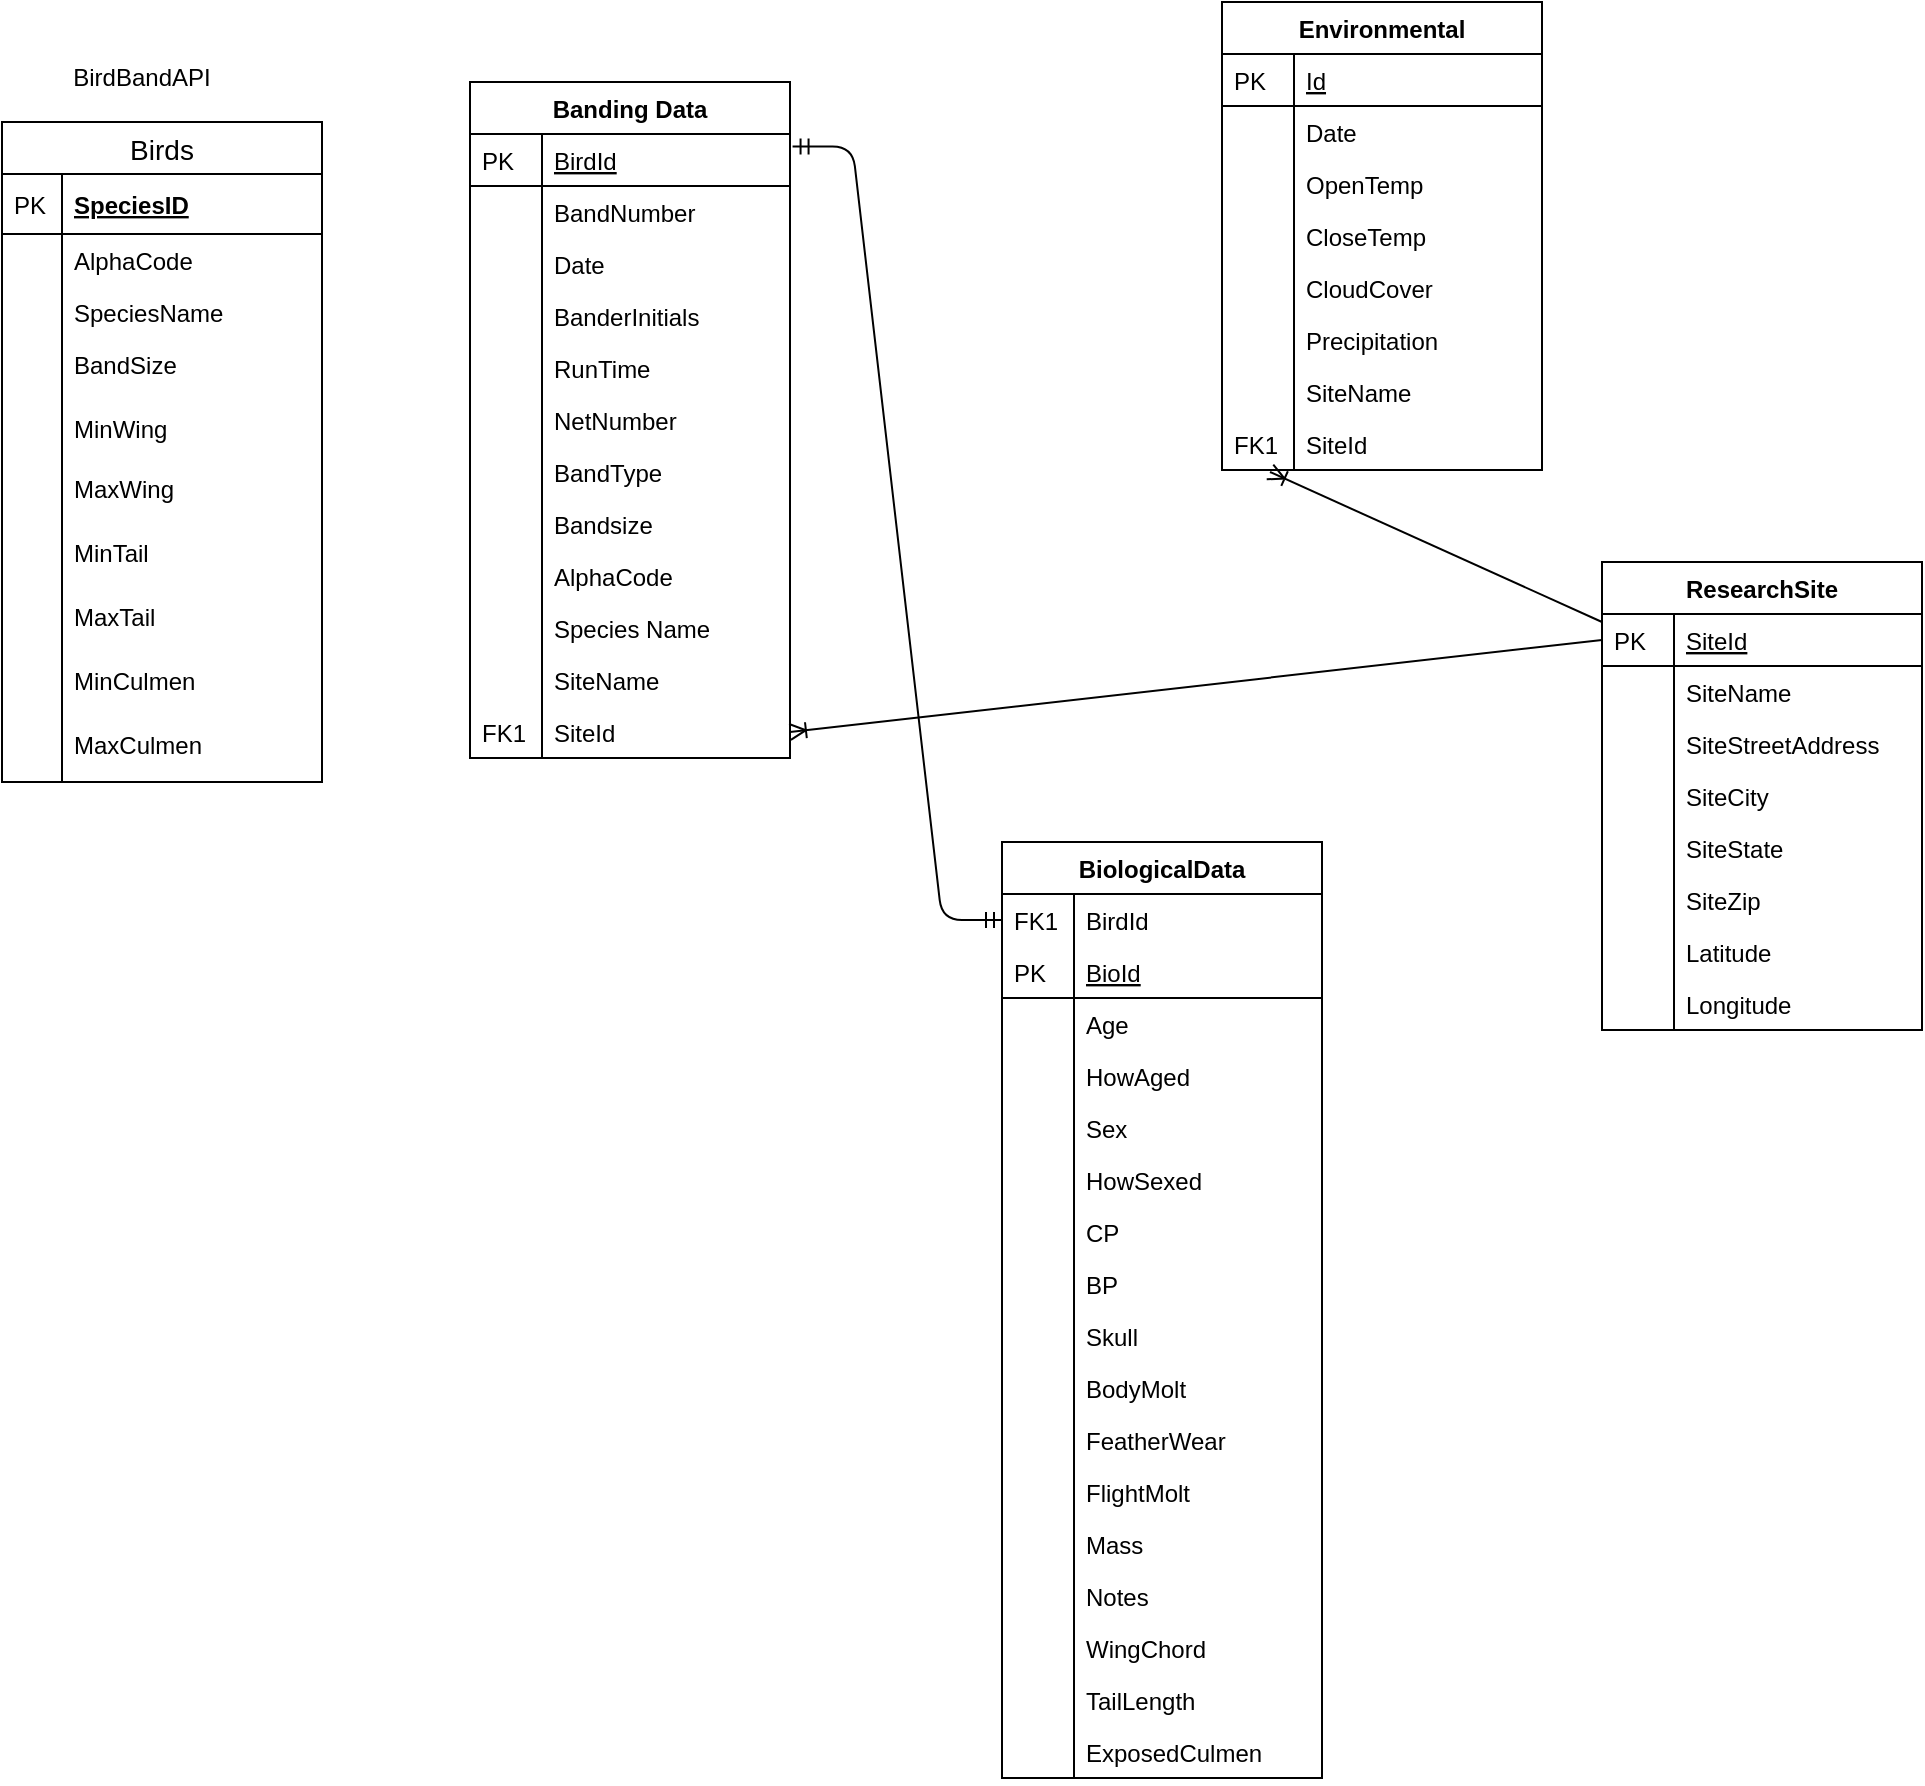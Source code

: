 <mxfile version="13.2.4" type="device"><diagram id="C5RBs43oDa-KdzZeNtuy" name="Page-1"><mxGraphModel dx="1662" dy="822" grid="1" gridSize="10" guides="1" tooltips="1" connect="1" arrows="1" fold="1" page="1" pageScale="1" pageWidth="827" pageHeight="1169" math="0" shadow="0"><root><mxCell id="WIyWlLk6GJQsqaUBKTNV-0"/><mxCell id="WIyWlLk6GJQsqaUBKTNV-1" parent="WIyWlLk6GJQsqaUBKTNV-0"/><mxCell id="emc2ooRk-KcgDP0fOuq4-0" value="Birds" style="swimlane;fontStyle=0;childLayout=stackLayout;horizontal=1;startSize=26;horizontalStack=0;resizeParent=1;resizeParentMax=0;resizeLast=0;collapsible=1;marginBottom=0;align=center;fontSize=14;" parent="WIyWlLk6GJQsqaUBKTNV-1" vertex="1"><mxGeometry x="20" y="80" width="160" height="330" as="geometry"/></mxCell><mxCell id="emc2ooRk-KcgDP0fOuq4-1" value="SpeciesID" style="shape=partialRectangle;top=0;left=0;right=0;bottom=1;align=left;verticalAlign=middle;fillColor=none;spacingLeft=34;spacingRight=4;overflow=hidden;rotatable=0;points=[[0,0.5],[1,0.5]];portConstraint=eastwest;dropTarget=0;fontStyle=5;fontSize=12;" parent="emc2ooRk-KcgDP0fOuq4-0" vertex="1"><mxGeometry y="26" width="160" height="30" as="geometry"/></mxCell><mxCell id="emc2ooRk-KcgDP0fOuq4-2" value="PK" style="shape=partialRectangle;top=0;left=0;bottom=0;fillColor=none;align=left;verticalAlign=middle;spacingLeft=4;spacingRight=4;overflow=hidden;rotatable=0;points=[];portConstraint=eastwest;part=1;fontSize=12;" parent="emc2ooRk-KcgDP0fOuq4-1" vertex="1" connectable="0"><mxGeometry width="30" height="30" as="geometry"/></mxCell><mxCell id="emc2ooRk-KcgDP0fOuq4-3" value="AlphaCode" style="shape=partialRectangle;top=0;left=0;right=0;bottom=0;align=left;verticalAlign=top;fillColor=none;spacingLeft=34;spacingRight=4;overflow=hidden;rotatable=0;points=[[0,0.5],[1,0.5]];portConstraint=eastwest;dropTarget=0;fontSize=12;" parent="emc2ooRk-KcgDP0fOuq4-0" vertex="1"><mxGeometry y="56" width="160" height="26" as="geometry"/></mxCell><mxCell id="emc2ooRk-KcgDP0fOuq4-4" value="" style="shape=partialRectangle;top=0;left=0;bottom=0;fillColor=none;align=left;verticalAlign=top;spacingLeft=4;spacingRight=4;overflow=hidden;rotatable=0;points=[];portConstraint=eastwest;part=1;fontSize=12;" parent="emc2ooRk-KcgDP0fOuq4-3" vertex="1" connectable="0"><mxGeometry width="30" height="26" as="geometry"/></mxCell><mxCell id="emc2ooRk-KcgDP0fOuq4-5" value="SpeciesName" style="shape=partialRectangle;top=0;left=0;right=0;bottom=0;align=left;verticalAlign=top;fillColor=none;spacingLeft=34;spacingRight=4;overflow=hidden;rotatable=0;points=[[0,0.5],[1,0.5]];portConstraint=eastwest;dropTarget=0;fontSize=12;" parent="emc2ooRk-KcgDP0fOuq4-0" vertex="1"><mxGeometry y="82" width="160" height="26" as="geometry"/></mxCell><mxCell id="emc2ooRk-KcgDP0fOuq4-6" value="" style="shape=partialRectangle;top=0;left=0;bottom=0;fillColor=none;align=left;verticalAlign=top;spacingLeft=4;spacingRight=4;overflow=hidden;rotatable=0;points=[];portConstraint=eastwest;part=1;fontSize=12;" parent="emc2ooRk-KcgDP0fOuq4-5" vertex="1" connectable="0"><mxGeometry width="30" height="26" as="geometry"/></mxCell><mxCell id="emc2ooRk-KcgDP0fOuq4-7" value="BandSize" style="shape=partialRectangle;top=0;left=0;right=0;bottom=0;align=left;verticalAlign=top;fillColor=none;spacingLeft=34;spacingRight=4;overflow=hidden;rotatable=0;points=[[0,0.5],[1,0.5]];portConstraint=eastwest;dropTarget=0;fontSize=12;" parent="emc2ooRk-KcgDP0fOuq4-0" vertex="1"><mxGeometry y="108" width="160" height="32" as="geometry"/></mxCell><mxCell id="emc2ooRk-KcgDP0fOuq4-8" value="" style="shape=partialRectangle;top=0;left=0;bottom=0;fillColor=none;align=left;verticalAlign=top;spacingLeft=4;spacingRight=4;overflow=hidden;rotatable=0;points=[];portConstraint=eastwest;part=1;fontSize=12;" parent="emc2ooRk-KcgDP0fOuq4-7" vertex="1" connectable="0"><mxGeometry width="30" height="32" as="geometry"/></mxCell><mxCell id="emc2ooRk-KcgDP0fOuq4-12" value="MinWing" style="shape=partialRectangle;top=0;left=0;right=0;bottom=0;align=left;verticalAlign=top;fillColor=none;spacingLeft=34;spacingRight=4;overflow=hidden;rotatable=0;points=[[0,0.5],[1,0.5]];portConstraint=eastwest;dropTarget=0;fontSize=12;" parent="emc2ooRk-KcgDP0fOuq4-0" vertex="1"><mxGeometry y="140" width="160" height="30" as="geometry"/></mxCell><mxCell id="emc2ooRk-KcgDP0fOuq4-13" value="" style="shape=partialRectangle;top=0;left=0;bottom=0;fillColor=none;align=left;verticalAlign=top;spacingLeft=4;spacingRight=4;overflow=hidden;rotatable=0;points=[];portConstraint=eastwest;part=1;fontSize=12;" parent="emc2ooRk-KcgDP0fOuq4-12" vertex="1" connectable="0"><mxGeometry width="30" height="30" as="geometry"/></mxCell><mxCell id="emc2ooRk-KcgDP0fOuq4-16" value="MaxWing" style="shape=partialRectangle;top=0;left=0;right=0;bottom=0;align=left;verticalAlign=top;fillColor=none;spacingLeft=34;spacingRight=4;overflow=hidden;rotatable=0;points=[[0,0.5],[1,0.5]];portConstraint=eastwest;dropTarget=0;fontSize=12;" parent="emc2ooRk-KcgDP0fOuq4-0" vertex="1"><mxGeometry y="170" width="160" height="32" as="geometry"/></mxCell><mxCell id="emc2ooRk-KcgDP0fOuq4-17" value="" style="shape=partialRectangle;top=0;left=0;bottom=0;fillColor=none;align=left;verticalAlign=top;spacingLeft=4;spacingRight=4;overflow=hidden;rotatable=0;points=[];portConstraint=eastwest;part=1;fontSize=12;" parent="emc2ooRk-KcgDP0fOuq4-16" vertex="1" connectable="0"><mxGeometry width="30" height="32" as="geometry"/></mxCell><mxCell id="emc2ooRk-KcgDP0fOuq4-20" value="MinTail" style="shape=partialRectangle;top=0;left=0;right=0;bottom=0;align=left;verticalAlign=top;fillColor=none;spacingLeft=34;spacingRight=4;overflow=hidden;rotatable=0;points=[[0,0.5],[1,0.5]];portConstraint=eastwest;dropTarget=0;fontSize=12;" parent="emc2ooRk-KcgDP0fOuq4-0" vertex="1"><mxGeometry y="202" width="160" height="32" as="geometry"/></mxCell><mxCell id="emc2ooRk-KcgDP0fOuq4-21" value="" style="shape=partialRectangle;top=0;left=0;bottom=0;fillColor=none;align=left;verticalAlign=top;spacingLeft=4;spacingRight=4;overflow=hidden;rotatable=0;points=[];portConstraint=eastwest;part=1;fontSize=12;" parent="emc2ooRk-KcgDP0fOuq4-20" vertex="1" connectable="0"><mxGeometry width="30" height="32" as="geometry"/></mxCell><mxCell id="emc2ooRk-KcgDP0fOuq4-22" value="MaxTail" style="shape=partialRectangle;top=0;left=0;right=0;bottom=0;align=left;verticalAlign=top;fillColor=none;spacingLeft=34;spacingRight=4;overflow=hidden;rotatable=0;points=[[0,0.5],[1,0.5]];portConstraint=eastwest;dropTarget=0;fontSize=12;" parent="emc2ooRk-KcgDP0fOuq4-0" vertex="1"><mxGeometry y="234" width="160" height="32" as="geometry"/></mxCell><mxCell id="emc2ooRk-KcgDP0fOuq4-23" value="" style="shape=partialRectangle;top=0;left=0;bottom=0;fillColor=none;align=left;verticalAlign=top;spacingLeft=4;spacingRight=4;overflow=hidden;rotatable=0;points=[];portConstraint=eastwest;part=1;fontSize=12;" parent="emc2ooRk-KcgDP0fOuq4-22" vertex="1" connectable="0"><mxGeometry width="30" height="32" as="geometry"/></mxCell><mxCell id="emc2ooRk-KcgDP0fOuq4-24" value="MinCulmen" style="shape=partialRectangle;top=0;left=0;right=0;bottom=0;align=left;verticalAlign=top;fillColor=none;spacingLeft=34;spacingRight=4;overflow=hidden;rotatable=0;points=[[0,0.5],[1,0.5]];portConstraint=eastwest;dropTarget=0;fontSize=12;" parent="emc2ooRk-KcgDP0fOuq4-0" vertex="1"><mxGeometry y="266" width="160" height="32" as="geometry"/></mxCell><mxCell id="emc2ooRk-KcgDP0fOuq4-25" value="" style="shape=partialRectangle;top=0;left=0;bottom=0;fillColor=none;align=left;verticalAlign=top;spacingLeft=4;spacingRight=4;overflow=hidden;rotatable=0;points=[];portConstraint=eastwest;part=1;fontSize=12;" parent="emc2ooRk-KcgDP0fOuq4-24" vertex="1" connectable="0"><mxGeometry width="30" height="32" as="geometry"/></mxCell><mxCell id="emc2ooRk-KcgDP0fOuq4-26" value="MaxCulmen" style="shape=partialRectangle;top=0;left=0;right=0;bottom=0;align=left;verticalAlign=top;fillColor=none;spacingLeft=34;spacingRight=4;overflow=hidden;rotatable=0;points=[[0,0.5],[1,0.5]];portConstraint=eastwest;dropTarget=0;fontSize=12;" parent="emc2ooRk-KcgDP0fOuq4-0" vertex="1"><mxGeometry y="298" width="160" height="32" as="geometry"/></mxCell><mxCell id="emc2ooRk-KcgDP0fOuq4-27" value="" style="shape=partialRectangle;top=0;left=0;bottom=0;fillColor=none;align=left;verticalAlign=top;spacingLeft=4;spacingRight=4;overflow=hidden;rotatable=0;points=[];portConstraint=eastwest;part=1;fontSize=12;" parent="emc2ooRk-KcgDP0fOuq4-26" vertex="1" connectable="0"><mxGeometry width="30" height="32" as="geometry"/></mxCell><mxCell id="emc2ooRk-KcgDP0fOuq4-11" value="BirdBandAPI" style="text;html=1;strokeColor=none;fillColor=none;align=center;verticalAlign=middle;whiteSpace=wrap;rounded=0;" parent="WIyWlLk6GJQsqaUBKTNV-1" vertex="1"><mxGeometry x="70" y="48" width="40" height="20" as="geometry"/></mxCell><mxCell id="zkfFHV4jXpPFQw0GAbJ--51" value="Banding Data" style="swimlane;fontStyle=1;childLayout=stackLayout;horizontal=1;startSize=26;horizontalStack=0;resizeParent=1;resizeLast=0;collapsible=1;marginBottom=0;rounded=0;shadow=0;strokeWidth=1;" parent="WIyWlLk6GJQsqaUBKTNV-1" vertex="1"><mxGeometry x="254" y="60" width="160" height="338" as="geometry"><mxRectangle x="20" y="80" width="160" height="26" as="alternateBounds"/></mxGeometry></mxCell><mxCell id="zkfFHV4jXpPFQw0GAbJ--52" value="BirdId" style="shape=partialRectangle;top=0;left=0;right=0;bottom=1;align=left;verticalAlign=top;fillColor=none;spacingLeft=40;spacingRight=4;overflow=hidden;rotatable=0;points=[[0,0.5],[1,0.5]];portConstraint=eastwest;dropTarget=0;rounded=0;shadow=0;strokeWidth=1;fontStyle=4" parent="zkfFHV4jXpPFQw0GAbJ--51" vertex="1"><mxGeometry y="26" width="160" height="26" as="geometry"/></mxCell><mxCell id="zkfFHV4jXpPFQw0GAbJ--53" value="PK" style="shape=partialRectangle;top=0;left=0;bottom=0;fillColor=none;align=left;verticalAlign=top;spacingLeft=4;spacingRight=4;overflow=hidden;rotatable=0;points=[];portConstraint=eastwest;part=1;" parent="zkfFHV4jXpPFQw0GAbJ--52" vertex="1" connectable="0"><mxGeometry width="36" height="26" as="geometry"/></mxCell><mxCell id="zkfFHV4jXpPFQw0GAbJ--54" value="BandNumber" style="shape=partialRectangle;top=0;left=0;right=0;bottom=0;align=left;verticalAlign=top;fillColor=none;spacingLeft=40;spacingRight=4;overflow=hidden;rotatable=0;points=[[0,0.5],[1,0.5]];portConstraint=eastwest;dropTarget=0;rounded=0;shadow=0;strokeWidth=1;" parent="zkfFHV4jXpPFQw0GAbJ--51" vertex="1"><mxGeometry y="52" width="160" height="26" as="geometry"/></mxCell><mxCell id="zkfFHV4jXpPFQw0GAbJ--55" value="" style="shape=partialRectangle;top=0;left=0;bottom=0;fillColor=none;align=left;verticalAlign=top;spacingLeft=4;spacingRight=4;overflow=hidden;rotatable=0;points=[];portConstraint=eastwest;part=1;" parent="zkfFHV4jXpPFQw0GAbJ--54" vertex="1" connectable="0"><mxGeometry width="36" height="26" as="geometry"/></mxCell><mxCell id="emc2ooRk-KcgDP0fOuq4-32" value="Date" style="shape=partialRectangle;top=0;left=0;right=0;bottom=0;align=left;verticalAlign=top;fillColor=none;spacingLeft=40;spacingRight=4;overflow=hidden;rotatable=0;points=[[0,0.5],[1,0.5]];portConstraint=eastwest;dropTarget=0;rounded=0;shadow=0;strokeWidth=1;" parent="zkfFHV4jXpPFQw0GAbJ--51" vertex="1"><mxGeometry y="78" width="160" height="26" as="geometry"/></mxCell><mxCell id="emc2ooRk-KcgDP0fOuq4-33" value="" style="shape=partialRectangle;top=0;left=0;bottom=0;fillColor=none;align=left;verticalAlign=top;spacingLeft=4;spacingRight=4;overflow=hidden;rotatable=0;points=[];portConstraint=eastwest;part=1;" parent="emc2ooRk-KcgDP0fOuq4-32" vertex="1" connectable="0"><mxGeometry width="36" height="26" as="geometry"/></mxCell><mxCell id="emc2ooRk-KcgDP0fOuq4-40" value="BanderInitials" style="shape=partialRectangle;top=0;left=0;right=0;bottom=0;align=left;verticalAlign=top;fillColor=none;spacingLeft=40;spacingRight=4;overflow=hidden;rotatable=0;points=[[0,0.5],[1,0.5]];portConstraint=eastwest;dropTarget=0;rounded=0;shadow=0;strokeWidth=1;" parent="zkfFHV4jXpPFQw0GAbJ--51" vertex="1"><mxGeometry y="104" width="160" height="26" as="geometry"/></mxCell><mxCell id="emc2ooRk-KcgDP0fOuq4-41" value="" style="shape=partialRectangle;top=0;left=0;bottom=0;fillColor=none;align=left;verticalAlign=top;spacingLeft=4;spacingRight=4;overflow=hidden;rotatable=0;points=[];portConstraint=eastwest;part=1;" parent="emc2ooRk-KcgDP0fOuq4-40" vertex="1" connectable="0"><mxGeometry width="36" height="26" as="geometry"/></mxCell><mxCell id="emc2ooRk-KcgDP0fOuq4-38" value="RunTime" style="shape=partialRectangle;top=0;left=0;right=0;bottom=0;align=left;verticalAlign=top;fillColor=none;spacingLeft=40;spacingRight=4;overflow=hidden;rotatable=0;points=[[0,0.5],[1,0.5]];portConstraint=eastwest;dropTarget=0;rounded=0;shadow=0;strokeWidth=1;" parent="zkfFHV4jXpPFQw0GAbJ--51" vertex="1"><mxGeometry y="130" width="160" height="26" as="geometry"/></mxCell><mxCell id="emc2ooRk-KcgDP0fOuq4-39" value="" style="shape=partialRectangle;top=0;left=0;bottom=0;fillColor=none;align=left;verticalAlign=top;spacingLeft=4;spacingRight=4;overflow=hidden;rotatable=0;points=[];portConstraint=eastwest;part=1;" parent="emc2ooRk-KcgDP0fOuq4-38" vertex="1" connectable="0"><mxGeometry width="36" height="26" as="geometry"/></mxCell><mxCell id="emc2ooRk-KcgDP0fOuq4-34" value="NetNumber" style="shape=partialRectangle;top=0;left=0;right=0;bottom=0;align=left;verticalAlign=top;fillColor=none;spacingLeft=40;spacingRight=4;overflow=hidden;rotatable=0;points=[[0,0.5],[1,0.5]];portConstraint=eastwest;dropTarget=0;rounded=0;shadow=0;strokeWidth=1;" parent="zkfFHV4jXpPFQw0GAbJ--51" vertex="1"><mxGeometry y="156" width="160" height="26" as="geometry"/></mxCell><mxCell id="emc2ooRk-KcgDP0fOuq4-35" value="" style="shape=partialRectangle;top=0;left=0;bottom=0;fillColor=none;align=left;verticalAlign=top;spacingLeft=4;spacingRight=4;overflow=hidden;rotatable=0;points=[];portConstraint=eastwest;part=1;" parent="emc2ooRk-KcgDP0fOuq4-34" vertex="1" connectable="0"><mxGeometry width="36" height="26" as="geometry"/></mxCell><mxCell id="emc2ooRk-KcgDP0fOuq4-36" value="BandType" style="shape=partialRectangle;top=0;left=0;right=0;bottom=0;align=left;verticalAlign=top;fillColor=none;spacingLeft=40;spacingRight=4;overflow=hidden;rotatable=0;points=[[0,0.5],[1,0.5]];portConstraint=eastwest;dropTarget=0;rounded=0;shadow=0;strokeWidth=1;" parent="zkfFHV4jXpPFQw0GAbJ--51" vertex="1"><mxGeometry y="182" width="160" height="26" as="geometry"/></mxCell><mxCell id="emc2ooRk-KcgDP0fOuq4-37" value="" style="shape=partialRectangle;top=0;left=0;bottom=0;fillColor=none;align=left;verticalAlign=top;spacingLeft=4;spacingRight=4;overflow=hidden;rotatable=0;points=[];portConstraint=eastwest;part=1;" parent="emc2ooRk-KcgDP0fOuq4-36" vertex="1" connectable="0"><mxGeometry width="36" height="26" as="geometry"/></mxCell><mxCell id="sXyzSTN92ZrWJBRhjpbx-0" value="Bandsize" style="shape=partialRectangle;top=0;left=0;right=0;bottom=0;align=left;verticalAlign=top;fillColor=none;spacingLeft=40;spacingRight=4;overflow=hidden;rotatable=0;points=[[0,0.5],[1,0.5]];portConstraint=eastwest;dropTarget=0;rounded=0;shadow=0;strokeWidth=1;" parent="zkfFHV4jXpPFQw0GAbJ--51" vertex="1"><mxGeometry y="208" width="160" height="26" as="geometry"/></mxCell><mxCell id="sXyzSTN92ZrWJBRhjpbx-1" value="" style="shape=partialRectangle;top=0;left=0;bottom=0;fillColor=none;align=left;verticalAlign=top;spacingLeft=4;spacingRight=4;overflow=hidden;rotatable=0;points=[];portConstraint=eastwest;part=1;" parent="sXyzSTN92ZrWJBRhjpbx-0" vertex="1" connectable="0"><mxGeometry width="36" height="26" as="geometry"/></mxCell><mxCell id="sXyzSTN92ZrWJBRhjpbx-10" value="AlphaCode" style="shape=partialRectangle;top=0;left=0;right=0;bottom=0;align=left;verticalAlign=top;fillColor=none;spacingLeft=40;spacingRight=4;overflow=hidden;rotatable=0;points=[[0,0.5],[1,0.5]];portConstraint=eastwest;dropTarget=0;rounded=0;shadow=0;strokeWidth=1;" parent="zkfFHV4jXpPFQw0GAbJ--51" vertex="1"><mxGeometry y="234" width="160" height="26" as="geometry"/></mxCell><mxCell id="sXyzSTN92ZrWJBRhjpbx-11" value="" style="shape=partialRectangle;top=0;left=0;bottom=0;fillColor=none;align=left;verticalAlign=top;spacingLeft=4;spacingRight=4;overflow=hidden;rotatable=0;points=[];portConstraint=eastwest;part=1;" parent="sXyzSTN92ZrWJBRhjpbx-10" vertex="1" connectable="0"><mxGeometry width="36" height="26" as="geometry"/></mxCell><mxCell id="sXyzSTN92ZrWJBRhjpbx-12" value="Species Name" style="shape=partialRectangle;top=0;left=0;right=0;bottom=0;align=left;verticalAlign=top;fillColor=none;spacingLeft=40;spacingRight=4;overflow=hidden;rotatable=0;points=[[0,0.5],[1,0.5]];portConstraint=eastwest;dropTarget=0;rounded=0;shadow=0;strokeWidth=1;" parent="zkfFHV4jXpPFQw0GAbJ--51" vertex="1"><mxGeometry y="260" width="160" height="26" as="geometry"/></mxCell><mxCell id="sXyzSTN92ZrWJBRhjpbx-13" value="" style="shape=partialRectangle;top=0;left=0;bottom=0;fillColor=none;align=left;verticalAlign=top;spacingLeft=4;spacingRight=4;overflow=hidden;rotatable=0;points=[];portConstraint=eastwest;part=1;" parent="sXyzSTN92ZrWJBRhjpbx-12" vertex="1" connectable="0"><mxGeometry width="36" height="26" as="geometry"/></mxCell><mxCell id="vIIs2W4SCGGAy6cgXBFA-0" value="SiteName" style="shape=partialRectangle;top=0;left=0;right=0;bottom=0;align=left;verticalAlign=top;fillColor=none;spacingLeft=40;spacingRight=4;overflow=hidden;rotatable=0;points=[[0,0.5],[1,0.5]];portConstraint=eastwest;dropTarget=0;rounded=0;shadow=0;strokeWidth=1;" vertex="1" parent="zkfFHV4jXpPFQw0GAbJ--51"><mxGeometry y="286" width="160" height="26" as="geometry"/></mxCell><mxCell id="vIIs2W4SCGGAy6cgXBFA-1" value="" style="shape=partialRectangle;top=0;left=0;bottom=0;fillColor=none;align=left;verticalAlign=top;spacingLeft=4;spacingRight=4;overflow=hidden;rotatable=0;points=[];portConstraint=eastwest;part=1;" vertex="1" connectable="0" parent="vIIs2W4SCGGAy6cgXBFA-0"><mxGeometry width="36" height="26" as="geometry"/></mxCell><mxCell id="vIIs2W4SCGGAy6cgXBFA-6" value="SiteId" style="shape=partialRectangle;top=0;left=0;right=0;bottom=0;align=left;verticalAlign=top;fillColor=none;spacingLeft=40;spacingRight=4;overflow=hidden;rotatable=0;points=[[0,0.5],[1,0.5]];portConstraint=eastwest;dropTarget=0;rounded=0;shadow=0;strokeWidth=1;" vertex="1" parent="zkfFHV4jXpPFQw0GAbJ--51"><mxGeometry y="312" width="160" height="26" as="geometry"/></mxCell><mxCell id="vIIs2W4SCGGAy6cgXBFA-7" value="FK1" style="shape=partialRectangle;top=0;left=0;bottom=0;fillColor=none;align=left;verticalAlign=top;spacingLeft=4;spacingRight=4;overflow=hidden;rotatable=0;points=[];portConstraint=eastwest;part=1;" vertex="1" connectable="0" parent="vIIs2W4SCGGAy6cgXBFA-6"><mxGeometry width="36" height="26" as="geometry"/></mxCell><mxCell id="zkfFHV4jXpPFQw0GAbJ--56" value="Environmental" style="swimlane;fontStyle=1;childLayout=stackLayout;horizontal=1;startSize=26;horizontalStack=0;resizeParent=1;resizeLast=0;collapsible=1;marginBottom=0;rounded=0;shadow=0;strokeWidth=1;" parent="WIyWlLk6GJQsqaUBKTNV-1" vertex="1"><mxGeometry x="630" y="20" width="160" height="234" as="geometry"><mxRectangle x="260" y="80" width="160" height="26" as="alternateBounds"/></mxGeometry></mxCell><mxCell id="zkfFHV4jXpPFQw0GAbJ--57" value="Id" style="shape=partialRectangle;top=0;left=0;right=0;bottom=1;align=left;verticalAlign=top;fillColor=none;spacingLeft=40;spacingRight=4;overflow=hidden;rotatable=0;points=[[0,0.5],[1,0.5]];portConstraint=eastwest;dropTarget=0;rounded=0;shadow=0;strokeWidth=1;fontStyle=4" parent="zkfFHV4jXpPFQw0GAbJ--56" vertex="1"><mxGeometry y="26" width="160" height="26" as="geometry"/></mxCell><mxCell id="zkfFHV4jXpPFQw0GAbJ--58" value="PK" style="shape=partialRectangle;top=0;left=0;bottom=0;fillColor=none;align=left;verticalAlign=top;spacingLeft=4;spacingRight=4;overflow=hidden;rotatable=0;points=[];portConstraint=eastwest;part=1;" parent="zkfFHV4jXpPFQw0GAbJ--57" vertex="1" connectable="0"><mxGeometry width="36" height="26" as="geometry"/></mxCell><mxCell id="zkfFHV4jXpPFQw0GAbJ--59" value="Date" style="shape=partialRectangle;top=0;left=0;right=0;bottom=0;align=left;verticalAlign=top;fillColor=none;spacingLeft=40;spacingRight=4;overflow=hidden;rotatable=0;points=[[0,0.5],[1,0.5]];portConstraint=eastwest;dropTarget=0;rounded=0;shadow=0;strokeWidth=1;" parent="zkfFHV4jXpPFQw0GAbJ--56" vertex="1"><mxGeometry y="52" width="160" height="26" as="geometry"/></mxCell><mxCell id="zkfFHV4jXpPFQw0GAbJ--60" value="" style="shape=partialRectangle;top=0;left=0;bottom=0;fillColor=none;align=left;verticalAlign=top;spacingLeft=4;spacingRight=4;overflow=hidden;rotatable=0;points=[];portConstraint=eastwest;part=1;" parent="zkfFHV4jXpPFQw0GAbJ--59" vertex="1" connectable="0"><mxGeometry width="36" height="26" as="geometry"/></mxCell><mxCell id="emc2ooRk-KcgDP0fOuq4-44" value="OpenTemp" style="shape=partialRectangle;top=0;left=0;right=0;bottom=0;align=left;verticalAlign=top;fillColor=none;spacingLeft=40;spacingRight=4;overflow=hidden;rotatable=0;points=[[0,0.5],[1,0.5]];portConstraint=eastwest;dropTarget=0;rounded=0;shadow=0;strokeWidth=1;" parent="zkfFHV4jXpPFQw0GAbJ--56" vertex="1"><mxGeometry y="78" width="160" height="26" as="geometry"/></mxCell><mxCell id="emc2ooRk-KcgDP0fOuq4-45" value="" style="shape=partialRectangle;top=0;left=0;bottom=0;fillColor=none;align=left;verticalAlign=top;spacingLeft=4;spacingRight=4;overflow=hidden;rotatable=0;points=[];portConstraint=eastwest;part=1;" parent="emc2ooRk-KcgDP0fOuq4-44" vertex="1" connectable="0"><mxGeometry width="36" height="26" as="geometry"/></mxCell><mxCell id="emc2ooRk-KcgDP0fOuq4-46" value="CloseTemp" style="shape=partialRectangle;top=0;left=0;right=0;bottom=0;align=left;verticalAlign=top;fillColor=none;spacingLeft=40;spacingRight=4;overflow=hidden;rotatable=0;points=[[0,0.5],[1,0.5]];portConstraint=eastwest;dropTarget=0;rounded=0;shadow=0;strokeWidth=1;" parent="zkfFHV4jXpPFQw0GAbJ--56" vertex="1"><mxGeometry y="104" width="160" height="26" as="geometry"/></mxCell><mxCell id="emc2ooRk-KcgDP0fOuq4-47" value="" style="shape=partialRectangle;top=0;left=0;bottom=0;fillColor=none;align=left;verticalAlign=top;spacingLeft=4;spacingRight=4;overflow=hidden;rotatable=0;points=[];portConstraint=eastwest;part=1;" parent="emc2ooRk-KcgDP0fOuq4-46" vertex="1" connectable="0"><mxGeometry width="36" height="26" as="geometry"/></mxCell><mxCell id="emc2ooRk-KcgDP0fOuq4-48" value="CloudCover" style="shape=partialRectangle;top=0;left=0;right=0;bottom=0;align=left;verticalAlign=top;fillColor=none;spacingLeft=40;spacingRight=4;overflow=hidden;rotatable=0;points=[[0,0.5],[1,0.5]];portConstraint=eastwest;dropTarget=0;rounded=0;shadow=0;strokeWidth=1;" parent="zkfFHV4jXpPFQw0GAbJ--56" vertex="1"><mxGeometry y="130" width="160" height="26" as="geometry"/></mxCell><mxCell id="emc2ooRk-KcgDP0fOuq4-49" value="" style="shape=partialRectangle;top=0;left=0;bottom=0;fillColor=none;align=left;verticalAlign=top;spacingLeft=4;spacingRight=4;overflow=hidden;rotatable=0;points=[];portConstraint=eastwest;part=1;" parent="emc2ooRk-KcgDP0fOuq4-48" vertex="1" connectable="0"><mxGeometry width="36" height="26" as="geometry"/></mxCell><mxCell id="emc2ooRk-KcgDP0fOuq4-50" value="Precipitation" style="shape=partialRectangle;top=0;left=0;right=0;bottom=0;align=left;verticalAlign=top;fillColor=none;spacingLeft=40;spacingRight=4;overflow=hidden;rotatable=0;points=[[0,0.5],[1,0.5]];portConstraint=eastwest;dropTarget=0;rounded=0;shadow=0;strokeWidth=1;" parent="zkfFHV4jXpPFQw0GAbJ--56" vertex="1"><mxGeometry y="156" width="160" height="26" as="geometry"/></mxCell><mxCell id="emc2ooRk-KcgDP0fOuq4-51" value="" style="shape=partialRectangle;top=0;left=0;bottom=0;fillColor=none;align=left;verticalAlign=top;spacingLeft=4;spacingRight=4;overflow=hidden;rotatable=0;points=[];portConstraint=eastwest;part=1;" parent="emc2ooRk-KcgDP0fOuq4-50" vertex="1" connectable="0"><mxGeometry width="36" height="26" as="geometry"/></mxCell><mxCell id="vIIs2W4SCGGAy6cgXBFA-4" value="SiteName" style="shape=partialRectangle;top=0;left=0;right=0;bottom=0;align=left;verticalAlign=top;fillColor=none;spacingLeft=40;spacingRight=4;overflow=hidden;rotatable=0;points=[[0,0.5],[1,0.5]];portConstraint=eastwest;dropTarget=0;rounded=0;shadow=0;strokeWidth=1;" vertex="1" parent="zkfFHV4jXpPFQw0GAbJ--56"><mxGeometry y="182" width="160" height="26" as="geometry"/></mxCell><mxCell id="vIIs2W4SCGGAy6cgXBFA-5" value="" style="shape=partialRectangle;top=0;left=0;bottom=0;fillColor=none;align=left;verticalAlign=top;spacingLeft=4;spacingRight=4;overflow=hidden;rotatable=0;points=[];portConstraint=eastwest;part=1;" vertex="1" connectable="0" parent="vIIs2W4SCGGAy6cgXBFA-4"><mxGeometry width="36" height="26" as="geometry"/></mxCell><mxCell id="vIIs2W4SCGGAy6cgXBFA-8" value="SiteId" style="shape=partialRectangle;top=0;left=0;right=0;bottom=0;align=left;verticalAlign=top;fillColor=none;spacingLeft=40;spacingRight=4;overflow=hidden;rotatable=0;points=[[0,0.5],[1,0.5]];portConstraint=eastwest;dropTarget=0;rounded=0;shadow=0;strokeWidth=1;" vertex="1" parent="zkfFHV4jXpPFQw0GAbJ--56"><mxGeometry y="208" width="160" height="26" as="geometry"/></mxCell><mxCell id="vIIs2W4SCGGAy6cgXBFA-9" value="FK1" style="shape=partialRectangle;top=0;left=0;bottom=0;fillColor=none;align=left;verticalAlign=top;spacingLeft=4;spacingRight=4;overflow=hidden;rotatable=0;points=[];portConstraint=eastwest;part=1;" vertex="1" connectable="0" parent="vIIs2W4SCGGAy6cgXBFA-8"><mxGeometry width="36" height="26" as="geometry"/></mxCell><mxCell id="emc2ooRk-KcgDP0fOuq4-80" value="" style="edgeStyle=entityRelationEdgeStyle;fontSize=12;html=1;endArrow=ERmandOne;startArrow=ERmandOne;exitX=1.008;exitY=0.238;exitDx=0;exitDy=0;exitPerimeter=0;entryX=0;entryY=0.5;entryDx=0;entryDy=0;" parent="WIyWlLk6GJQsqaUBKTNV-1" source="zkfFHV4jXpPFQw0GAbJ--52" target="zkfFHV4jXpPFQw0GAbJ--67" edge="1"><mxGeometry width="100" height="100" relative="1" as="geometry"><mxPoint x="330" y="520" as="sourcePoint"/><mxPoint x="430" y="381" as="targetPoint"/></mxGeometry></mxCell><mxCell id="vIIs2W4SCGGAy6cgXBFA-50" value="ResearchSite" style="swimlane;fontStyle=1;childLayout=stackLayout;horizontal=1;startSize=26;horizontalStack=0;resizeParent=1;resizeLast=0;collapsible=1;marginBottom=0;rounded=0;shadow=0;strokeWidth=1;" vertex="1" parent="WIyWlLk6GJQsqaUBKTNV-1"><mxGeometry x="820" y="300" width="160" height="234" as="geometry"><mxRectangle x="260" y="270" width="160" height="26" as="alternateBounds"/></mxGeometry></mxCell><mxCell id="vIIs2W4SCGGAy6cgXBFA-53" value="SiteId" style="shape=partialRectangle;top=0;left=0;right=0;bottom=1;align=left;verticalAlign=top;fillColor=none;spacingLeft=40;spacingRight=4;overflow=hidden;rotatable=0;points=[[0,0.5],[1,0.5]];portConstraint=eastwest;dropTarget=0;rounded=0;shadow=0;strokeWidth=1;fontStyle=4" vertex="1" parent="vIIs2W4SCGGAy6cgXBFA-50"><mxGeometry y="26" width="160" height="26" as="geometry"/></mxCell><mxCell id="vIIs2W4SCGGAy6cgXBFA-54" value="PK" style="shape=partialRectangle;top=0;left=0;bottom=0;fillColor=none;align=left;verticalAlign=top;spacingLeft=4;spacingRight=4;overflow=hidden;rotatable=0;points=[];portConstraint=eastwest;part=1;" vertex="1" connectable="0" parent="vIIs2W4SCGGAy6cgXBFA-53"><mxGeometry width="36" height="26" as="geometry"/></mxCell><mxCell id="vIIs2W4SCGGAy6cgXBFA-55" value="SiteName" style="shape=partialRectangle;top=0;left=0;right=0;bottom=0;align=left;verticalAlign=top;fillColor=none;spacingLeft=40;spacingRight=4;overflow=hidden;rotatable=0;points=[[0,0.5],[1,0.5]];portConstraint=eastwest;dropTarget=0;rounded=0;shadow=0;strokeWidth=1;" vertex="1" parent="vIIs2W4SCGGAy6cgXBFA-50"><mxGeometry y="52" width="160" height="26" as="geometry"/></mxCell><mxCell id="vIIs2W4SCGGAy6cgXBFA-56" value="" style="shape=partialRectangle;top=0;left=0;bottom=0;fillColor=none;align=left;verticalAlign=top;spacingLeft=4;spacingRight=4;overflow=hidden;rotatable=0;points=[];portConstraint=eastwest;part=1;" vertex="1" connectable="0" parent="vIIs2W4SCGGAy6cgXBFA-55"><mxGeometry width="36" height="26" as="geometry"/></mxCell><mxCell id="vIIs2W4SCGGAy6cgXBFA-57" value="SiteStreetAddress" style="shape=partialRectangle;top=0;left=0;right=0;bottom=0;align=left;verticalAlign=top;fillColor=none;spacingLeft=40;spacingRight=4;overflow=hidden;rotatable=0;points=[[0,0.5],[1,0.5]];portConstraint=eastwest;dropTarget=0;rounded=0;shadow=0;strokeWidth=1;" vertex="1" parent="vIIs2W4SCGGAy6cgXBFA-50"><mxGeometry y="78" width="160" height="26" as="geometry"/></mxCell><mxCell id="vIIs2W4SCGGAy6cgXBFA-58" value="" style="shape=partialRectangle;top=0;left=0;bottom=0;fillColor=none;align=left;verticalAlign=top;spacingLeft=4;spacingRight=4;overflow=hidden;rotatable=0;points=[];portConstraint=eastwest;part=1;" vertex="1" connectable="0" parent="vIIs2W4SCGGAy6cgXBFA-57"><mxGeometry width="36" height="26" as="geometry"/></mxCell><mxCell id="vIIs2W4SCGGAy6cgXBFA-59" value="SiteCity" style="shape=partialRectangle;top=0;left=0;right=0;bottom=0;align=left;verticalAlign=top;fillColor=none;spacingLeft=40;spacingRight=4;overflow=hidden;rotatable=0;points=[[0,0.5],[1,0.5]];portConstraint=eastwest;dropTarget=0;rounded=0;shadow=0;strokeWidth=1;" vertex="1" parent="vIIs2W4SCGGAy6cgXBFA-50"><mxGeometry y="104" width="160" height="26" as="geometry"/></mxCell><mxCell id="vIIs2W4SCGGAy6cgXBFA-60" value="" style="shape=partialRectangle;top=0;left=0;bottom=0;fillColor=none;align=left;verticalAlign=top;spacingLeft=4;spacingRight=4;overflow=hidden;rotatable=0;points=[];portConstraint=eastwest;part=1;" vertex="1" connectable="0" parent="vIIs2W4SCGGAy6cgXBFA-59"><mxGeometry width="36" height="26" as="geometry"/></mxCell><mxCell id="vIIs2W4SCGGAy6cgXBFA-61" value="SiteState" style="shape=partialRectangle;top=0;left=0;right=0;bottom=0;align=left;verticalAlign=top;fillColor=none;spacingLeft=40;spacingRight=4;overflow=hidden;rotatable=0;points=[[0,0.5],[1,0.5]];portConstraint=eastwest;dropTarget=0;rounded=0;shadow=0;strokeWidth=1;" vertex="1" parent="vIIs2W4SCGGAy6cgXBFA-50"><mxGeometry y="130" width="160" height="26" as="geometry"/></mxCell><mxCell id="vIIs2W4SCGGAy6cgXBFA-62" value="" style="shape=partialRectangle;top=0;left=0;bottom=0;fillColor=none;align=left;verticalAlign=top;spacingLeft=4;spacingRight=4;overflow=hidden;rotatable=0;points=[];portConstraint=eastwest;part=1;" vertex="1" connectable="0" parent="vIIs2W4SCGGAy6cgXBFA-61"><mxGeometry width="36" height="26" as="geometry"/></mxCell><mxCell id="vIIs2W4SCGGAy6cgXBFA-63" value="SiteZip" style="shape=partialRectangle;top=0;left=0;right=0;bottom=0;align=left;verticalAlign=top;fillColor=none;spacingLeft=40;spacingRight=4;overflow=hidden;rotatable=0;points=[[0,0.5],[1,0.5]];portConstraint=eastwest;dropTarget=0;rounded=0;shadow=0;strokeWidth=1;" vertex="1" parent="vIIs2W4SCGGAy6cgXBFA-50"><mxGeometry y="156" width="160" height="26" as="geometry"/></mxCell><mxCell id="vIIs2W4SCGGAy6cgXBFA-64" value="" style="shape=partialRectangle;top=0;left=0;bottom=0;fillColor=none;align=left;verticalAlign=top;spacingLeft=4;spacingRight=4;overflow=hidden;rotatable=0;points=[];portConstraint=eastwest;part=1;" vertex="1" connectable="0" parent="vIIs2W4SCGGAy6cgXBFA-63"><mxGeometry width="36" height="26" as="geometry"/></mxCell><mxCell id="vIIs2W4SCGGAy6cgXBFA-65" value="Latitude" style="shape=partialRectangle;top=0;left=0;right=0;bottom=0;align=left;verticalAlign=top;fillColor=none;spacingLeft=40;spacingRight=4;overflow=hidden;rotatable=0;points=[[0,0.5],[1,0.5]];portConstraint=eastwest;dropTarget=0;rounded=0;shadow=0;strokeWidth=1;" vertex="1" parent="vIIs2W4SCGGAy6cgXBFA-50"><mxGeometry y="182" width="160" height="26" as="geometry"/></mxCell><mxCell id="vIIs2W4SCGGAy6cgXBFA-66" value="" style="shape=partialRectangle;top=0;left=0;bottom=0;fillColor=none;align=left;verticalAlign=top;spacingLeft=4;spacingRight=4;overflow=hidden;rotatable=0;points=[];portConstraint=eastwest;part=1;" vertex="1" connectable="0" parent="vIIs2W4SCGGAy6cgXBFA-65"><mxGeometry width="36" height="26" as="geometry"/></mxCell><mxCell id="vIIs2W4SCGGAy6cgXBFA-67" value="Longitude" style="shape=partialRectangle;top=0;left=0;right=0;bottom=0;align=left;verticalAlign=top;fillColor=none;spacingLeft=40;spacingRight=4;overflow=hidden;rotatable=0;points=[[0,0.5],[1,0.5]];portConstraint=eastwest;dropTarget=0;rounded=0;shadow=0;strokeWidth=1;" vertex="1" parent="vIIs2W4SCGGAy6cgXBFA-50"><mxGeometry y="208" width="160" height="26" as="geometry"/></mxCell><mxCell id="vIIs2W4SCGGAy6cgXBFA-68" value="" style="shape=partialRectangle;top=0;left=0;bottom=0;fillColor=none;align=left;verticalAlign=top;spacingLeft=4;spacingRight=4;overflow=hidden;rotatable=0;points=[];portConstraint=eastwest;part=1;" vertex="1" connectable="0" parent="vIIs2W4SCGGAy6cgXBFA-67"><mxGeometry width="36" height="26" as="geometry"/></mxCell><mxCell id="zkfFHV4jXpPFQw0GAbJ--64" value="BiologicalData" style="swimlane;fontStyle=1;childLayout=stackLayout;horizontal=1;startSize=26;horizontalStack=0;resizeParent=1;resizeLast=0;collapsible=1;marginBottom=0;rounded=0;shadow=0;strokeWidth=1;" parent="WIyWlLk6GJQsqaUBKTNV-1" vertex="1"><mxGeometry x="520" y="440" width="160" height="468" as="geometry"><mxRectangle x="260" y="270" width="160" height="26" as="alternateBounds"/></mxGeometry></mxCell><mxCell id="zkfFHV4jXpPFQw0GAbJ--67" value="BirdId" style="shape=partialRectangle;top=0;left=0;right=0;bottom=0;align=left;verticalAlign=top;fillColor=none;spacingLeft=40;spacingRight=4;overflow=hidden;rotatable=0;points=[[0,0.5],[1,0.5]];portConstraint=eastwest;dropTarget=0;rounded=0;shadow=0;strokeWidth=1;" parent="zkfFHV4jXpPFQw0GAbJ--64" vertex="1"><mxGeometry y="26" width="160" height="26" as="geometry"/></mxCell><mxCell id="zkfFHV4jXpPFQw0GAbJ--68" value="FK1" style="shape=partialRectangle;top=0;left=0;bottom=0;fillColor=none;align=left;verticalAlign=top;spacingLeft=4;spacingRight=4;overflow=hidden;rotatable=0;points=[];portConstraint=eastwest;part=1;" parent="zkfFHV4jXpPFQw0GAbJ--67" vertex="1" connectable="0"><mxGeometry width="36" height="26" as="geometry"/></mxCell><mxCell id="zkfFHV4jXpPFQw0GAbJ--65" value="BioId" style="shape=partialRectangle;top=0;left=0;right=0;bottom=1;align=left;verticalAlign=top;fillColor=none;spacingLeft=40;spacingRight=4;overflow=hidden;rotatable=0;points=[[0,0.5],[1,0.5]];portConstraint=eastwest;dropTarget=0;rounded=0;shadow=0;strokeWidth=1;fontStyle=4" parent="zkfFHV4jXpPFQw0GAbJ--64" vertex="1"><mxGeometry y="52" width="160" height="26" as="geometry"/></mxCell><mxCell id="zkfFHV4jXpPFQw0GAbJ--66" value="PK" style="shape=partialRectangle;top=0;left=0;bottom=0;fillColor=none;align=left;verticalAlign=top;spacingLeft=4;spacingRight=4;overflow=hidden;rotatable=0;points=[];portConstraint=eastwest;part=1;" parent="zkfFHV4jXpPFQw0GAbJ--65" vertex="1" connectable="0"><mxGeometry width="36" height="26" as="geometry"/></mxCell><mxCell id="emc2ooRk-KcgDP0fOuq4-52" value="Age" style="shape=partialRectangle;top=0;left=0;right=0;bottom=0;align=left;verticalAlign=top;fillColor=none;spacingLeft=40;spacingRight=4;overflow=hidden;rotatable=0;points=[[0,0.5],[1,0.5]];portConstraint=eastwest;dropTarget=0;rounded=0;shadow=0;strokeWidth=1;" parent="zkfFHV4jXpPFQw0GAbJ--64" vertex="1"><mxGeometry y="78" width="160" height="26" as="geometry"/></mxCell><mxCell id="emc2ooRk-KcgDP0fOuq4-53" value="" style="shape=partialRectangle;top=0;left=0;bottom=0;fillColor=none;align=left;verticalAlign=top;spacingLeft=4;spacingRight=4;overflow=hidden;rotatable=0;points=[];portConstraint=eastwest;part=1;" parent="emc2ooRk-KcgDP0fOuq4-52" vertex="1" connectable="0"><mxGeometry width="36" height="26" as="geometry"/></mxCell><mxCell id="emc2ooRk-KcgDP0fOuq4-54" value="HowAged" style="shape=partialRectangle;top=0;left=0;right=0;bottom=0;align=left;verticalAlign=top;fillColor=none;spacingLeft=40;spacingRight=4;overflow=hidden;rotatable=0;points=[[0,0.5],[1,0.5]];portConstraint=eastwest;dropTarget=0;rounded=0;shadow=0;strokeWidth=1;" parent="zkfFHV4jXpPFQw0GAbJ--64" vertex="1"><mxGeometry y="104" width="160" height="26" as="geometry"/></mxCell><mxCell id="emc2ooRk-KcgDP0fOuq4-55" value="" style="shape=partialRectangle;top=0;left=0;bottom=0;fillColor=none;align=left;verticalAlign=top;spacingLeft=4;spacingRight=4;overflow=hidden;rotatable=0;points=[];portConstraint=eastwest;part=1;" parent="emc2ooRk-KcgDP0fOuq4-54" vertex="1" connectable="0"><mxGeometry width="36" height="26" as="geometry"/></mxCell><mxCell id="emc2ooRk-KcgDP0fOuq4-56" value="Sex" style="shape=partialRectangle;top=0;left=0;right=0;bottom=0;align=left;verticalAlign=top;fillColor=none;spacingLeft=40;spacingRight=4;overflow=hidden;rotatable=0;points=[[0,0.5],[1,0.5]];portConstraint=eastwest;dropTarget=0;rounded=0;shadow=0;strokeWidth=1;" parent="zkfFHV4jXpPFQw0GAbJ--64" vertex="1"><mxGeometry y="130" width="160" height="26" as="geometry"/></mxCell><mxCell id="emc2ooRk-KcgDP0fOuq4-57" value="" style="shape=partialRectangle;top=0;left=0;bottom=0;fillColor=none;align=left;verticalAlign=top;spacingLeft=4;spacingRight=4;overflow=hidden;rotatable=0;points=[];portConstraint=eastwest;part=1;" parent="emc2ooRk-KcgDP0fOuq4-56" vertex="1" connectable="0"><mxGeometry width="36" height="26" as="geometry"/></mxCell><mxCell id="emc2ooRk-KcgDP0fOuq4-58" value="HowSexed" style="shape=partialRectangle;top=0;left=0;right=0;bottom=0;align=left;verticalAlign=top;fillColor=none;spacingLeft=40;spacingRight=4;overflow=hidden;rotatable=0;points=[[0,0.5],[1,0.5]];portConstraint=eastwest;dropTarget=0;rounded=0;shadow=0;strokeWidth=1;" parent="zkfFHV4jXpPFQw0GAbJ--64" vertex="1"><mxGeometry y="156" width="160" height="26" as="geometry"/></mxCell><mxCell id="emc2ooRk-KcgDP0fOuq4-59" value="" style="shape=partialRectangle;top=0;left=0;bottom=0;fillColor=none;align=left;verticalAlign=top;spacingLeft=4;spacingRight=4;overflow=hidden;rotatable=0;points=[];portConstraint=eastwest;part=1;" parent="emc2ooRk-KcgDP0fOuq4-58" vertex="1" connectable="0"><mxGeometry width="36" height="26" as="geometry"/></mxCell><mxCell id="emc2ooRk-KcgDP0fOuq4-60" value="CP" style="shape=partialRectangle;top=0;left=0;right=0;bottom=0;align=left;verticalAlign=top;fillColor=none;spacingLeft=40;spacingRight=4;overflow=hidden;rotatable=0;points=[[0,0.5],[1,0.5]];portConstraint=eastwest;dropTarget=0;rounded=0;shadow=0;strokeWidth=1;" parent="zkfFHV4jXpPFQw0GAbJ--64" vertex="1"><mxGeometry y="182" width="160" height="26" as="geometry"/></mxCell><mxCell id="emc2ooRk-KcgDP0fOuq4-61" value="" style="shape=partialRectangle;top=0;left=0;bottom=0;fillColor=none;align=left;verticalAlign=top;spacingLeft=4;spacingRight=4;overflow=hidden;rotatable=0;points=[];portConstraint=eastwest;part=1;" parent="emc2ooRk-KcgDP0fOuq4-60" vertex="1" connectable="0"><mxGeometry width="36" height="26" as="geometry"/></mxCell><mxCell id="emc2ooRk-KcgDP0fOuq4-66" value="BP" style="shape=partialRectangle;top=0;left=0;right=0;bottom=0;align=left;verticalAlign=top;fillColor=none;spacingLeft=40;spacingRight=4;overflow=hidden;rotatable=0;points=[[0,0.5],[1,0.5]];portConstraint=eastwest;dropTarget=0;rounded=0;shadow=0;strokeWidth=1;" parent="zkfFHV4jXpPFQw0GAbJ--64" vertex="1"><mxGeometry y="208" width="160" height="26" as="geometry"/></mxCell><mxCell id="emc2ooRk-KcgDP0fOuq4-67" value="" style="shape=partialRectangle;top=0;left=0;bottom=0;fillColor=none;align=left;verticalAlign=top;spacingLeft=4;spacingRight=4;overflow=hidden;rotatable=0;points=[];portConstraint=eastwest;part=1;" parent="emc2ooRk-KcgDP0fOuq4-66" vertex="1" connectable="0"><mxGeometry width="36" height="26" as="geometry"/></mxCell><mxCell id="emc2ooRk-KcgDP0fOuq4-64" value="Skull" style="shape=partialRectangle;top=0;left=0;right=0;bottom=0;align=left;verticalAlign=top;fillColor=none;spacingLeft=40;spacingRight=4;overflow=hidden;rotatable=0;points=[[0,0.5],[1,0.5]];portConstraint=eastwest;dropTarget=0;rounded=0;shadow=0;strokeWidth=1;" parent="zkfFHV4jXpPFQw0GAbJ--64" vertex="1"><mxGeometry y="234" width="160" height="26" as="geometry"/></mxCell><mxCell id="emc2ooRk-KcgDP0fOuq4-65" value="" style="shape=partialRectangle;top=0;left=0;bottom=0;fillColor=none;align=left;verticalAlign=top;spacingLeft=4;spacingRight=4;overflow=hidden;rotatable=0;points=[];portConstraint=eastwest;part=1;" parent="emc2ooRk-KcgDP0fOuq4-64" vertex="1" connectable="0"><mxGeometry width="36" height="26" as="geometry"/></mxCell><mxCell id="emc2ooRk-KcgDP0fOuq4-62" value="BodyMolt" style="shape=partialRectangle;top=0;left=0;right=0;bottom=0;align=left;verticalAlign=top;fillColor=none;spacingLeft=40;spacingRight=4;overflow=hidden;rotatable=0;points=[[0,0.5],[1,0.5]];portConstraint=eastwest;dropTarget=0;rounded=0;shadow=0;strokeWidth=1;" parent="zkfFHV4jXpPFQw0GAbJ--64" vertex="1"><mxGeometry y="260" width="160" height="26" as="geometry"/></mxCell><mxCell id="emc2ooRk-KcgDP0fOuq4-63" value="" style="shape=partialRectangle;top=0;left=0;bottom=0;fillColor=none;align=left;verticalAlign=top;spacingLeft=4;spacingRight=4;overflow=hidden;rotatable=0;points=[];portConstraint=eastwest;part=1;" parent="emc2ooRk-KcgDP0fOuq4-62" vertex="1" connectable="0"><mxGeometry width="36" height="26" as="geometry"/></mxCell><mxCell id="emc2ooRk-KcgDP0fOuq4-68" value="FeatherWear" style="shape=partialRectangle;top=0;left=0;right=0;bottom=0;align=left;verticalAlign=top;fillColor=none;spacingLeft=40;spacingRight=4;overflow=hidden;rotatable=0;points=[[0,0.5],[1,0.5]];portConstraint=eastwest;dropTarget=0;rounded=0;shadow=0;strokeWidth=1;" parent="zkfFHV4jXpPFQw0GAbJ--64" vertex="1"><mxGeometry y="286" width="160" height="26" as="geometry"/></mxCell><mxCell id="emc2ooRk-KcgDP0fOuq4-69" value="" style="shape=partialRectangle;top=0;left=0;bottom=0;fillColor=none;align=left;verticalAlign=top;spacingLeft=4;spacingRight=4;overflow=hidden;rotatable=0;points=[];portConstraint=eastwest;part=1;" parent="emc2ooRk-KcgDP0fOuq4-68" vertex="1" connectable="0"><mxGeometry width="36" height="26" as="geometry"/></mxCell><mxCell id="emc2ooRk-KcgDP0fOuq4-72" value="FlightMolt" style="shape=partialRectangle;top=0;left=0;right=0;bottom=0;align=left;verticalAlign=top;fillColor=none;spacingLeft=40;spacingRight=4;overflow=hidden;rotatable=0;points=[[0,0.5],[1,0.5]];portConstraint=eastwest;dropTarget=0;rounded=0;shadow=0;strokeWidth=1;" parent="zkfFHV4jXpPFQw0GAbJ--64" vertex="1"><mxGeometry y="312" width="160" height="26" as="geometry"/></mxCell><mxCell id="emc2ooRk-KcgDP0fOuq4-73" value="" style="shape=partialRectangle;top=0;left=0;bottom=0;fillColor=none;align=left;verticalAlign=top;spacingLeft=4;spacingRight=4;overflow=hidden;rotatable=0;points=[];portConstraint=eastwest;part=1;" parent="emc2ooRk-KcgDP0fOuq4-72" vertex="1" connectable="0"><mxGeometry width="36" height="26" as="geometry"/></mxCell><mxCell id="emc2ooRk-KcgDP0fOuq4-70" value="Mass" style="shape=partialRectangle;top=0;left=0;right=0;bottom=0;align=left;verticalAlign=top;fillColor=none;spacingLeft=40;spacingRight=4;overflow=hidden;rotatable=0;points=[[0,0.5],[1,0.5]];portConstraint=eastwest;dropTarget=0;rounded=0;shadow=0;strokeWidth=1;" parent="zkfFHV4jXpPFQw0GAbJ--64" vertex="1"><mxGeometry y="338" width="160" height="26" as="geometry"/></mxCell><mxCell id="emc2ooRk-KcgDP0fOuq4-71" value="" style="shape=partialRectangle;top=0;left=0;bottom=0;fillColor=none;align=left;verticalAlign=top;spacingLeft=4;spacingRight=4;overflow=hidden;rotatable=0;points=[];portConstraint=eastwest;part=1;" parent="emc2ooRk-KcgDP0fOuq4-70" vertex="1" connectable="0"><mxGeometry width="36" height="26" as="geometry"/></mxCell><mxCell id="emc2ooRk-KcgDP0fOuq4-74" value="Notes" style="shape=partialRectangle;top=0;left=0;right=0;bottom=0;align=left;verticalAlign=top;fillColor=none;spacingLeft=40;spacingRight=4;overflow=hidden;rotatable=0;points=[[0,0.5],[1,0.5]];portConstraint=eastwest;dropTarget=0;rounded=0;shadow=0;strokeWidth=1;" parent="zkfFHV4jXpPFQw0GAbJ--64" vertex="1"><mxGeometry y="364" width="160" height="26" as="geometry"/></mxCell><mxCell id="emc2ooRk-KcgDP0fOuq4-75" value="" style="shape=partialRectangle;top=0;left=0;bottom=0;fillColor=none;align=left;verticalAlign=top;spacingLeft=4;spacingRight=4;overflow=hidden;rotatable=0;points=[];portConstraint=eastwest;part=1;" parent="emc2ooRk-KcgDP0fOuq4-74" vertex="1" connectable="0"><mxGeometry width="36" height="26" as="geometry"/></mxCell><mxCell id="sXyzSTN92ZrWJBRhjpbx-8" value="WingChord" style="shape=partialRectangle;top=0;left=0;right=0;bottom=0;align=left;verticalAlign=top;fillColor=none;spacingLeft=40;spacingRight=4;overflow=hidden;rotatable=0;points=[[0,0.5],[1,0.5]];portConstraint=eastwest;dropTarget=0;rounded=0;shadow=0;strokeWidth=1;" parent="zkfFHV4jXpPFQw0GAbJ--64" vertex="1"><mxGeometry y="390" width="160" height="26" as="geometry"/></mxCell><mxCell id="sXyzSTN92ZrWJBRhjpbx-9" value="" style="shape=partialRectangle;top=0;left=0;bottom=0;fillColor=none;align=left;verticalAlign=top;spacingLeft=4;spacingRight=4;overflow=hidden;rotatable=0;points=[];portConstraint=eastwest;part=1;" parent="sXyzSTN92ZrWJBRhjpbx-8" vertex="1" connectable="0"><mxGeometry width="36" height="26" as="geometry"/></mxCell><mxCell id="sXyzSTN92ZrWJBRhjpbx-6" value="TailLength" style="shape=partialRectangle;top=0;left=0;right=0;bottom=0;align=left;verticalAlign=top;fillColor=none;spacingLeft=40;spacingRight=4;overflow=hidden;rotatable=0;points=[[0,0.5],[1,0.5]];portConstraint=eastwest;dropTarget=0;rounded=0;shadow=0;strokeWidth=1;" parent="zkfFHV4jXpPFQw0GAbJ--64" vertex="1"><mxGeometry y="416" width="160" height="26" as="geometry"/></mxCell><mxCell id="sXyzSTN92ZrWJBRhjpbx-7" value="" style="shape=partialRectangle;top=0;left=0;bottom=0;fillColor=none;align=left;verticalAlign=top;spacingLeft=4;spacingRight=4;overflow=hidden;rotatable=0;points=[];portConstraint=eastwest;part=1;" parent="sXyzSTN92ZrWJBRhjpbx-6" vertex="1" connectable="0"><mxGeometry width="36" height="26" as="geometry"/></mxCell><mxCell id="sXyzSTN92ZrWJBRhjpbx-4" value="ExposedCulmen" style="shape=partialRectangle;top=0;left=0;right=0;bottom=0;align=left;verticalAlign=top;fillColor=none;spacingLeft=40;spacingRight=4;overflow=hidden;rotatable=0;points=[[0,0.5],[1,0.5]];portConstraint=eastwest;dropTarget=0;rounded=0;shadow=0;strokeWidth=1;" parent="zkfFHV4jXpPFQw0GAbJ--64" vertex="1"><mxGeometry y="442" width="160" height="26" as="geometry"/></mxCell><mxCell id="sXyzSTN92ZrWJBRhjpbx-5" value="" style="shape=partialRectangle;top=0;left=0;bottom=0;fillColor=none;align=left;verticalAlign=top;spacingLeft=4;spacingRight=4;overflow=hidden;rotatable=0;points=[];portConstraint=eastwest;part=1;" parent="sXyzSTN92ZrWJBRhjpbx-4" vertex="1" connectable="0"><mxGeometry width="36" height="26" as="geometry"/></mxCell><mxCell id="vIIs2W4SCGGAy6cgXBFA-86" value="" style="fontSize=12;html=1;endArrow=ERoneToMany;entryX=1;entryY=0.5;entryDx=0;entryDy=0;exitX=0;exitY=0.5;exitDx=0;exitDy=0;" edge="1" parent="WIyWlLk6GJQsqaUBKTNV-1" source="vIIs2W4SCGGAy6cgXBFA-53" target="vIIs2W4SCGGAy6cgXBFA-6"><mxGeometry width="100" height="100" relative="1" as="geometry"><mxPoint x="770" y="330" as="sourcePoint"/><mxPoint x="230" y="450" as="targetPoint"/></mxGeometry></mxCell><mxCell id="vIIs2W4SCGGAy6cgXBFA-87" value="" style="fontSize=12;html=1;endArrow=ERoneToMany;entryX=0.15;entryY=1.038;entryDx=0;entryDy=0;entryPerimeter=0;" edge="1" parent="WIyWlLk6GJQsqaUBKTNV-1" target="vIIs2W4SCGGAy6cgXBFA-8"><mxGeometry width="100" height="100" relative="1" as="geometry"><mxPoint x="820" y="330" as="sourcePoint"/><mxPoint x="790" y="270" as="targetPoint"/></mxGeometry></mxCell></root></mxGraphModel></diagram></mxfile>